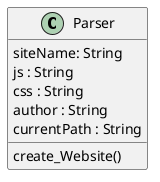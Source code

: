 @startuml
'https://plantuml.com/sequence-diagram

class Parser{
  siteName: String
  js : String
  css : String
  author : String
  currentPath : String
  create_Website()
}

@enduml